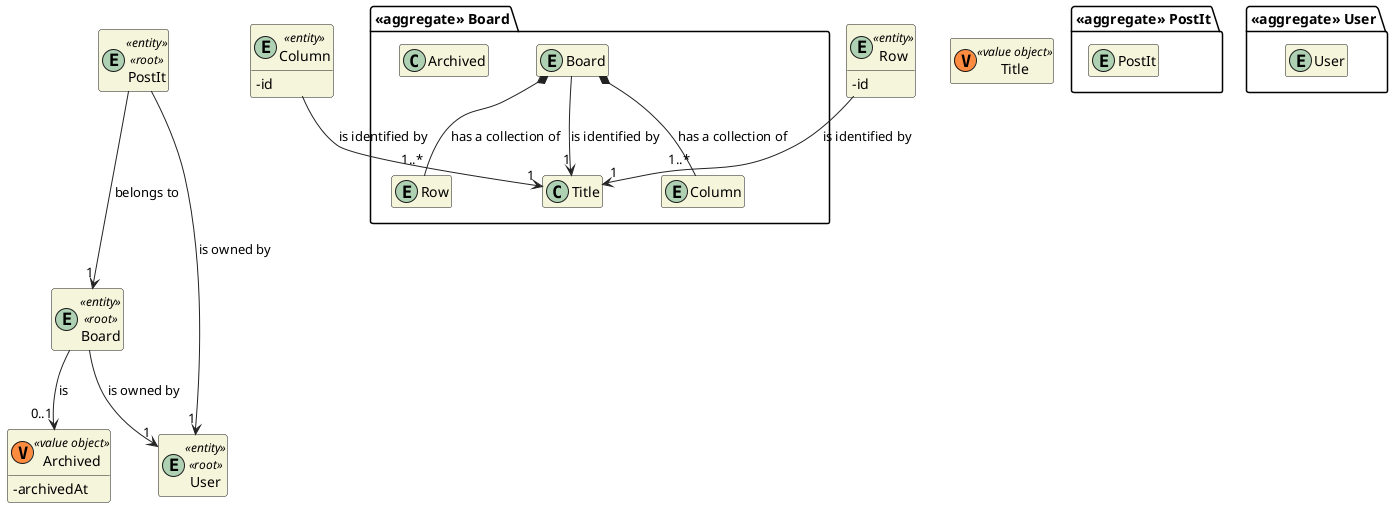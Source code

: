 @startuml DM-BOARD
'https://plantuml.com/class-diagram

skinparam classAttributeIconSize 0
hide empty attributes
hide empty methods
skinparam classBackgroundColor beige
skinparam ArrowColor #222222

package "<<aggregate>> Board" {
    entity Board

    class Title
    entity Column
    entity Row

    class Archived
}

package "<<aggregate>> PostIt" {
    entity PostIt
}

package "<<aggregate>> User" {
    entity User
}

entity PostIt <<entity>> <<root>> {
}

entity User <<entity>> <<root>> {
}

Board --> "1" Title : is identified by
Board *-- "1..*" Column : has a collection of
Board *-- "1..*" Row : has a collection of

entity Board <<entity>> <<root>> {
}

entity Column <<entity>> {
  - id
}

Column --> "1" Title : is identified by

entity Row <<entity>> {
  - id
}

Row --> "1" Title : is identified by

class Title <<(V,#FF8B40) value object>> {}

class Archived <<(V,#FF8B40) value object>> {
  - archivedAt
}

Board --> "1" User : is owned by
Board --> "0..1" Archived : is

PostIt ---> "1" User : is owned by
PostIt ---> "1" Board : belongs to

@enduml
